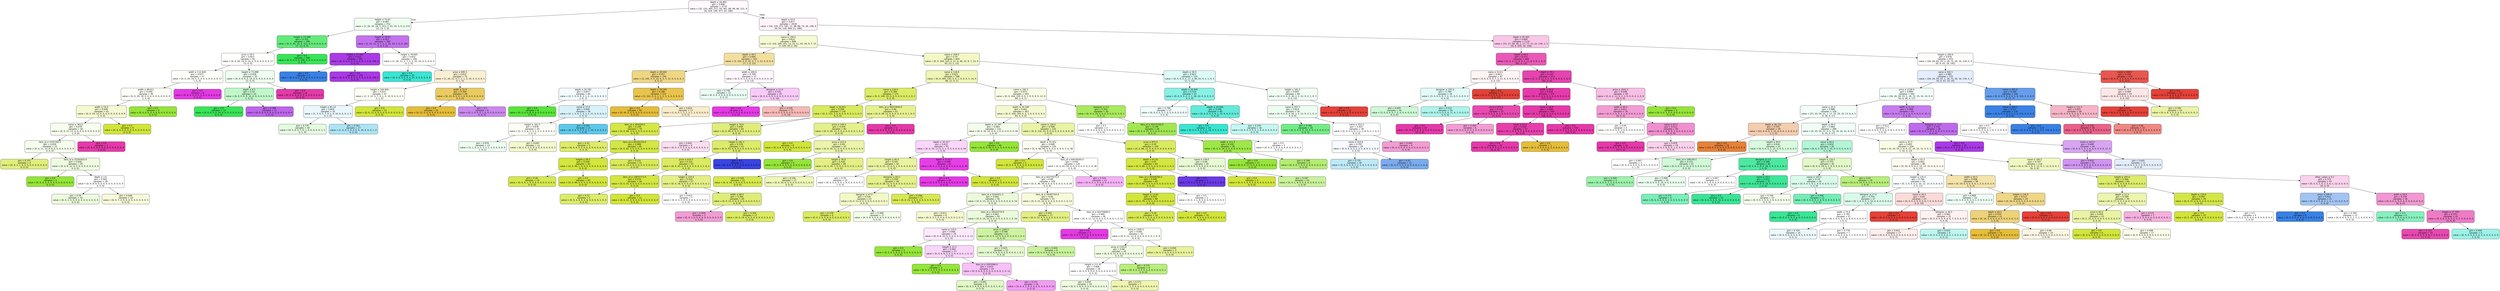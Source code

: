 digraph Tree {
node [shape=box, style="filled, rounded", color="black", fontname=helvetica] ;
edge [fontname=helvetica] ;
0 [label=<depth &le; 16.482<br/>gini = 0.896<br/>samples = 2770<br/>value = [35, 155, 405, 211, 20, 361, 89, 99, 66, 151, 9<br/>20, 324, 140, 477, 22, 186]>, fillcolor="#fef9fc"] ;
1 [label=<height &le; 75.87<br/>gini = 0.687<br/>samples = 752<br/>value = [1, 26, 32, 24, 7, 313, 1, 25, 10, 3, 0, 0, 274<br/>22, 13, 1, 0]>, fillcolor="#effdf1"] ;
0 -> 1 [labeldistance=2.5, labelangle=45, headlabel="True"] ;
2 [label=<height &le; 73.588<br/>gini = 0.351<br/>samples = 390<br/>value = [0, 0, 20, 19, 0, 312, 0, 0, 0, 0, 0, 0, 9<br/>17, 13, 0, 0]>, fillcolor="#63ea7a"] ;
1 -> 2 ;
3 [label=<price &le; 59.5<br/>gini = 0.823<br/>samples = 92<br/>value = [0, 0, 20, 19, 0, 14, 0, 0, 0, 0, 0, 0, 9, 17<br/>13, 0, 0]>, fillcolor="#fefffc"] ;
2 -> 3 ;
4 [label=<width &le; 112.826<br/>gini = 0.677<br/>samples = 57<br/>value = [0, 0, 20, 19, 0, 0, 0, 0, 0, 0, 0, 0, 0, 17<br/>1, 0, 0]>, fillcolor="#fefefa"] ;
3 -> 4 ;
5 [label=<width &le; 88.611<br/>gini = 0.649<br/>samples = 49<br/>value = [0, 0, 20, 19, 0, 0, 0, 0, 0, 0, 0, 0, 0, 9<br/>1, 0, 0]>, fillcolor="#fdfef8"] ;
4 -> 5 ;
6 [label=<width &le; 54.0<br/>gini = 0.648<br/>samples = 43<br/>value = [0, 0, 20, 13, 0, 0, 0, 0, 0, 0, 0, 0, 0, 9<br/>1, 0, 0]>, fillcolor="#f4f9d1"] ;
5 -> 6 ;
7 [label=<name &le; 362.0<br/>gini = 0.678<br/>samples = 34<br/>value = [0, 0, 11, 13, 0, 0, 0, 0, 0, 0, 0, 0, 0, 9<br/>1, 0, 0]>, fillcolor="#f6fdee"] ;
6 -> 7 ;
8 [label=<item_id &le; 5355760.0<br/>gini = 0.659<br/>samples = 33<br/>value = [0, 0, 11, 13, 0, 0, 0, 0, 0, 0, 0, 0, 0, 9<br/>0, 0, 0]>, fillcolor="#f5fded"] ;
7 -> 8 ;
9 [label=<gini = 0.375<br/>samples = 4<br/>value = [0, 0, 3, 1, 0, 0, 0, 0, 0, 0, 0, 0, 0, 0<br/>0, 0, 0]>, fillcolor="#e0ee7b"] ;
8 -> 9 ;
10 [label=<item_id &le; 25291833.0<br/>gini = 0.656<br/>samples = 29<br/>value = [0, 0, 8, 12, 0, 0, 0, 0, 0, 0, 0, 0, 0, 9<br/>0, 0, 0]>, fillcolor="#effbe1"] ;
8 -> 10 ;
11 [label=<gini = 0.0<br/>samples = 3<br/>value = [0, 0, 0, 3, 0, 0, 0, 0, 0, 0, 0, 0, 0, 0<br/>0, 0, 0]>, fillcolor="#95e539"] ;
10 -> 11 ;
12 [label=<depth &le; 2.6<br/>gini = 0.666<br/>samples = 26<br/>value = [0, 0, 8, 9, 0, 0, 0, 0, 0, 0, 0, 0, 0, 9<br/>0, 0, 0]>, fillcolor="#ffffff"] ;
10 -> 12 ;
13 [label=<gini = 0.58<br/>samples = 10<br/>value = [0, 0, 1, 5, 0, 0, 0, 0, 0, 0, 0, 0, 0, 4<br/>0, 0, 0]>, fillcolor="#edfbde"] ;
12 -> 13 ;
14 [label=<gini = 0.648<br/>samples = 16<br/>value = [0, 0, 7, 4, 0, 0, 0, 0, 0, 0, 0, 0, 0, 5<br/>0, 0, 0]>, fillcolor="#f7fadb"] ;
12 -> 14 ;
15 [label=<gini = 0.0<br/>samples = 1<br/>value = [0, 0, 0, 0, 0, 0, 0, 0, 0, 0, 0, 0, 0, 0<br/>1, 0, 0]>, fillcolor="#e539a9"] ;
7 -> 15 ;
16 [label=<gini = 0.0<br/>samples = 9<br/>value = [0, 0, 9, 0, 0, 0, 0, 0, 0, 0, 0, 0, 0, 0<br/>0, 0, 0]>, fillcolor="#d1e539"] ;
6 -> 16 ;
17 [label=<gini = 0.0<br/>samples = 6<br/>value = [0, 0, 0, 6, 0, 0, 0, 0, 0, 0, 0, 0, 0, 0<br/>0, 0, 0]>, fillcolor="#95e539"] ;
5 -> 17 ;
18 [label=<gini = 0.0<br/>samples = 8<br/>value = [0, 0, 0, 0, 0, 0, 0, 0, 0, 0, 0, 0, 0, 8<br/>0, 0, 0]>, fillcolor="#e539e5"] ;
4 -> 18 ;
19 [label=<height &le; 73.088<br/>gini = 0.656<br/>samples = 35<br/>value = [0, 0, 0, 0, 0, 14, 0, 0, 0, 0, 0, 0, 9, 0<br/>12, 0, 0]>, fillcolor="#eefdf0"] ;
3 -> 19 ;
20 [label=<depth &le; 8.3<br/>gini = 0.55<br/>samples = 25<br/>value = [0, 0, 0, 0, 0, 14, 0, 0, 0, 0, 0, 0, 9, 0<br/>2, 0, 0]>, fillcolor="#c1f7ca"] ;
19 -> 20 ;
21 [label=<gini = 0.0<br/>samples = 14<br/>value = [0, 0, 0, 0, 0, 14, 0, 0, 0, 0, 0, 0, 0, 0<br/>0, 0, 0]>, fillcolor="#39e556"] ;
20 -> 21 ;
22 [label=<gini = 0.298<br/>samples = 11<br/>value = [0, 0, 0, 0, 0, 0, 0, 0, 0, 0, 0, 0, 9, 0<br/>2, 0, 0]>, fillcolor="#bc65eb"] ;
20 -> 22 ;
23 [label=<gini = 0.0<br/>samples = 10<br/>value = [0, 0, 0, 0, 0, 0, 0, 0, 0, 0, 0, 0, 0, 0<br/>10, 0, 0]>, fillcolor="#e539a9"] ;
19 -> 23 ;
24 [label=<gini = 0.0<br/>samples = 298<br/>value = [0, 0, 0, 0, 0, 298, 0, 0, 0, 0, 0, 0, 0, 0<br/>0, 0, 0]>, fillcolor="#39e556"] ;
2 -> 24 ;
25 [label=<height &le; 78.93<br/>gini = 0.451<br/>samples = 362<br/>value = [1, 26, 12, 5, 7, 1, 1, 25, 10, 3, 0, 0, 265<br/>5, 0, 1, 0]>, fillcolor="#c272ed"] ;
1 -> 25 ;
26 [label=<height &le; 77.392<br/>gini = 0.023<br/>samples = 262<br/>value = [0, 0, 0, 0, 0, 0, 0, 0, 0, 3, 0, 0, 259, 0<br/>0, 0, 0]>, fillcolor="#aa3be5"] ;
25 -> 26 ;
27 [label=<gini = 0.0<br/>samples = 3<br/>value = [0, 0, 0, 0, 0, 0, 0, 0, 0, 3, 0, 0, 0, 0<br/>0, 0, 0]>, fillcolor="#3981e5"] ;
26 -> 27 ;
28 [label=<gini = 0.0<br/>samples = 259<br/>value = [0, 0, 0, 0, 0, 0, 0, 0, 0, 0, 0, 0, 259, 0<br/>0, 0, 0]>, fillcolor="#a939e5"] ;
26 -> 28 ;
29 [label=<height &le; 79.605<br/>gini = 0.832<br/>samples = 100<br/>value = [1, 26, 12, 5, 7, 1, 1, 25, 10, 0, 0, 0, 6, 5<br/>0, 1, 0]>, fillcolor="#fffefc"] ;
25 -> 29 ;
30 [label=<gini = 0.0<br/>samples = 25<br/>value = [0, 0, 0, 0, 0, 0, 0, 25, 0, 0, 0, 0, 0, 0<br/>0, 0, 0]>, fillcolor="#39e5d1"] ;
29 -> 30 ;
31 [label=<price &le; 895.5<br/>gini = 0.812<br/>samples = 75<br/>value = [1, 26, 12, 5, 7, 1, 1, 0, 10, 0, 0, 0, 6, 5<br/>0, 1, 0]>, fillcolor="#f9f0d3"] ;
29 -> 31 ;
32 [label=<height &le; 104.904<br/>gini = 0.837<br/>samples = 47<br/>value = [1, 3, 12, 5, 7, 0, 1, 0, 10, 0, 0, 0, 2, 5<br/>0, 1, 0]>, fillcolor="#fdfef4"] ;
31 -> 32 ;
33 [label=<height &le; 85.14<br/>gini = 0.824<br/>samples = 35<br/>value = [1, 3, 0, 5, 7, 0, 1, 0, 10, 0, 0, 0, 2, 5<br/>0, 1, 0]>, fillcolor="#eaf8fc"] ;
32 -> 33 ;
34 [label=<gini = 0.735<br/>samples = 18<br/>value = [0, 3, 0, 0, 7, 0, 1, 0, 0, 0, 0, 0, 1, 5<br/>0, 1, 0]>, fillcolor="#e5fbe1"] ;
33 -> 34 ;
35 [label=<gini = 0.561<br/>samples = 17<br/>value = [1, 0, 0, 5, 0, 0, 0, 0, 10, 0, 0, 0, 1, 0<br/>0, 0, 0]>, fillcolor="#ace4f4"] ;
33 -> 35 ;
36 [label=<gini = 0.0<br/>samples = 12<br/>value = [0, 0, 12, 0, 0, 0, 0, 0, 0, 0, 0, 0, 0, 0<br/>0, 0, 0]>, fillcolor="#d1e539"] ;
32 -> 36 ;
37 [label=<width &le; 51.9<br/>gini = 0.304<br/>samples = 28<br/>value = [0, 23, 0, 0, 0, 1, 0, 0, 0, 0, 0, 0, 4, 0<br/>0, 0, 0]>, fillcolor="#eacb62"] ;
31 -> 37 ;
38 [label=<gini = 0.0<br/>samples = 22<br/>value = [0, 22, 0, 0, 0, 0, 0, 0, 0, 0, 0, 0, 0, 0<br/>0, 0, 0]>, fillcolor="#e5bd39"] ;
37 -> 38 ;
39 [label=<gini = 0.5<br/>samples = 6<br/>value = [0, 1, 0, 0, 0, 1, 0, 0, 0, 0, 0, 0, 4, 0<br/>0, 0, 0]>, fillcolor="#cb88ef"] ;
37 -> 39 ;
40 [label=<depth &le; 43.5<br/>gini = 0.877<br/>samples = 2018<br/>value = [34, 129, 373, 187, 13, 48, 88, 74, 56, 148, 9<br/>20, 50, 118, 464, 21, 186]>, fillcolor="#fef4fa"] ;
0 -> 40 [labeldistance=2.5, labelangle=-45, headlabel="False"] ;
41 [label=<name &le; 100.0<br/>gini = 0.814<br/>samples = 886<br/>value = [3, 102, 309, 151, 12, 21, 11, 43, 34, 9, 7, 15<br/>0, 109, 30, 2, 28]>, fillcolor="#f5f9d4"] ;
40 -> 41 ;
42 [label=<depth &le; 40.5<br/>gini = 0.694<br/>samples = 193<br/>value = [3, 102, 5, 8, 10, 4, 7, 3, 12, 0, 0, 0, 0<br/>17, 7, 0, 15]>, fillcolor="#f2df9f"] ;
41 -> 42 ;
43 [label=<depth &le; 38.549<br/>gini = 0.557<br/>samples = 156<br/>value = [3, 102, 5, 5, 10, 4, 3, 3, 12, 0, 0, 0, 0, 3<br/>4, 0, 2]>, fillcolor="#efd683"] ;
42 -> 43 ;
44 [label=<depth &le; 20.782<br/>gini = 0.857<br/>samples = 44<br/>value = [2, 1, 5, 4, 9, 3, 1, 2, 11, 0, 0, 0, 0, 3<br/>2, 0, 1]>, fillcolor="#f4fbfe"] ;
43 -> 44 ;
45 [label=<gini = 0.0<br/>samples = 8<br/>value = [0, 0, 0, 0, 8, 0, 0, 0, 0, 0, 0, 0, 0, 0<br/>0, 0, 0]>, fillcolor="#58e539"] ;
44 -> 45 ;
46 [label=<name &le; 37.0<br/>gini = 0.849<br/>samples = 36<br/>value = [2, 1, 5, 4, 1, 3, 1, 2, 11, 0, 0, 0, 0, 3<br/>2, 0, 1]>, fillcolor="#d9f2fa"] ;
44 -> 46 ;
47 [label=<height &le; 181.5<br/>gini = 0.878<br/>samples = 24<br/>value = [2, 1, 5, 4, 1, 3, 1, 1, 1, 0, 0, 0, 0, 3<br/>1, 0, 1]>, fillcolor="#fdfef5"] ;
46 -> 47 ;
48 [label=<gini = 0.876<br/>samples = 13<br/>value = [2, 1, 0, 1, 1, 3, 1, 1, 1, 0, 0, 0, 0, 0<br/>1, 0, 1]>, fillcolor="#edfdf0"] ;
47 -> 48 ;
49 [label=<gini = 0.645<br/>samples = 11<br/>value = [0, 0, 5, 3, 0, 0, 0, 0, 0, 0, 0, 0, 0, 3<br/>0, 0, 0]>, fillcolor="#f4f8ce"] ;
47 -> 49 ;
50 [label=<gini = 0.292<br/>samples = 12<br/>value = [0, 0, 0, 0, 0, 0, 0, 1, 10, 0, 0, 0, 0, 0<br/>1, 0, 0]>, fillcolor="#5dc9ea"] ;
46 -> 50 ;
51 [label=<depth &le; 39.549<br/>gini = 0.186<br/>samples = 112<br/>value = [1, 101, 0, 1, 1, 1, 2, 1, 1, 0, 0, 0, 0, 0<br/>2, 0, 1]>, fillcolor="#e8c44d"] ;
43 -> 51 ;
52 [label=<gini = 0.0<br/>samples = 95<br/>value = [0, 95, 0, 0, 0, 0, 0, 0, 0, 0, 0, 0, 0, 0<br/>0, 0, 0]>, fillcolor="#e5bd39"] ;
51 -> 52 ;
53 [label=<gini = 0.824<br/>samples = 17<br/>value = [1, 6, 0, 1, 1, 1, 2, 1, 1, 0, 0, 0, 0, 0<br/>2, 0, 1]>, fillcolor="#f8edca"] ;
51 -> 53 ;
54 [label=<width &le; 100.0<br/>gini = 0.709<br/>samples = 37<br/>value = [0, 0, 0, 3, 0, 0, 4, 0, 0, 0, 0, 0, 0, 14<br/>3, 0, 13]>, fillcolor="#fef7fe"] ;
42 -> 54 ;
55 [label=<gini = 0.736<br/>samples = 12<br/>value = [0, 0, 0, 3, 0, 0, 4, 0, 0, 0, 0, 0, 0, 0<br/>2, 0, 3]>, fillcolor="#e9fcf3"] ;
54 -> 55 ;
56 [label=<designer &le; 11.0<br/>gini = 0.525<br/>samples = 25<br/>value = [0, 0, 0, 0, 0, 0, 0, 0, 0, 0, 0, 0, 0, 14<br/>1, 0, 10]>, fillcolor="#f8caf8"] ;
54 -> 56 ;
57 [label=<gini = 0.0<br/>samples = 8<br/>value = [0, 0, 0, 0, 0, 0, 0, 0, 0, 0, 0, 0, 0, 8<br/>0, 0, 0]>, fillcolor="#e539e5"] ;
56 -> 57 ;
58 [label=<gini = 0.526<br/>samples = 17<br/>value = [0, 0, 0, 0, 0, 0, 0, 0, 0, 0, 0, 0, 0, 6<br/>1, 0, 10]>, fillcolor="#f6bab7"] ;
56 -> 58 ;
59 [label=<name &le; 194.0<br/>gini = 0.74<br/>samples = 693<br/>value = [0, 0, 304, 143, 2, 17, 4, 40, 22, 9, 7, 15, 0<br/>92, 23, 2, 13]>, fillcolor="#f2f7c5"] ;
41 -> 59 ;
60 [label=<name &le; 118.0<br/>gini = 0.625<br/>samples = 568<br/>value = [0, 0, 304, 143, 0, 0, 1, 0, 0, 0, 5, 14, 0<br/>89, 11, 0, 1]>, fillcolor="#eef5b4"] ;
59 -> 60 ;
61 [label=<name &le; 116.5<br/>gini = 0.349<br/>samples = 175<br/>value = [0, 0, 140, 14, 0, 0, 0, 0, 0, 0, 5, 2, 0, 5<br/>9, 0, 0]>, fillcolor="#dbeb64"] ;
60 -> 61 ;
62 [label=<depth &le; 34.951<br/>gini = 0.294<br/>samples = 134<br/>value = [0, 0, 112, 3, 0, 0, 0, 0, 0, 0, 5, 1, 0, 5<br/>8, 0, 0]>, fillcolor="#d9ea5c"] ;
61 -> 62 ;
63 [label=<item_id &le; 450220.0<br/>gini = 0.109<br/>samples = 70<br/>value = [0, 0, 66, 3, 0, 0, 0, 0, 0, 0, 0, 0, 0, 1<br/>0, 0, 0]>, fillcolor="#d4e745"] ;
62 -> 63 ;
64 [label=<gini = 0.32<br/>samples = 5<br/>value = [0, 0, 4, 0, 0, 0, 0, 0, 0, 0, 0, 0, 0, 1<br/>0, 0, 0]>, fillcolor="#dcec6a"] ;
63 -> 64 ;
65 [label=<item_id &le; 80324724.0<br/>gini = 0.088<br/>samples = 65<br/>value = [0, 0, 62, 3, 0, 0, 0, 0, 0, 0, 0, 0, 0, 0<br/>0, 0, 0]>, fillcolor="#d3e643"] ;
63 -> 65 ;
66 [label=<height &le; 94.5<br/>gini = 0.039<br/>samples = 50<br/>value = [0, 0, 49, 1, 0, 0, 0, 0, 0, 0, 0, 0, 0, 0<br/>0, 0, 0]>, fillcolor="#d2e63d"] ;
65 -> 66 ;
67 [label=<gini = 0.18<br/>samples = 10<br/>value = [0, 0, 9, 1, 0, 0, 0, 0, 0, 0, 0, 0, 0, 0<br/>0, 0, 0]>, fillcolor="#d6e84f"] ;
66 -> 67 ;
68 [label=<gini = 0.0<br/>samples = 40<br/>value = [0, 0, 40, 0, 0, 0, 0, 0, 0, 0, 0, 0, 0, 0<br/>0, 0, 0]>, fillcolor="#d1e539"] ;
66 -> 68 ;
69 [label=<gini = 0.231<br/>samples = 15<br/>value = [0, 0, 13, 2, 0, 0, 0, 0, 0, 0, 0, 0, 0, 0<br/>0, 0, 0]>, fillcolor="#d8e957"] ;
65 -> 69 ;
70 [label=<height &le; 76.0<br/>gini = 0.458<br/>samples = 64<br/>value = [0, 0, 46, 0, 0, 0, 0, 0, 0, 0, 5, 1, 0, 4<br/>8, 0, 0]>, fillcolor="#e0ed79"] ;
62 -> 70 ;
71 [label=<gini = 0.642<br/>samples = 9<br/>value = [0, 0, 3, 0, 0, 0, 0, 0, 0, 0, 0, 0, 0, 2<br/>4, 0, 0]>, fillcolor="#fbdef1"] ;
70 -> 71 ;
72 [label=<height &le; 181.5<br/>gini = 0.374<br/>samples = 55<br/>value = [0, 0, 43, 0, 0, 0, 0, 0, 0, 0, 5, 1, 0, 2<br/>4, 0, 0]>, fillcolor="#dceb69"] ;
70 -> 72 ;
73 [label=<price &le; 614.5<br/>gini = 0.331<br/>samples = 53<br/>value = [0, 0, 43, 0, 0, 0, 0, 0, 0, 0, 3, 1, 0, 2<br/>4, 0, 0]>, fillcolor="#daea61"] ;
72 -> 73 ;
74 [label=<item_id &le; 14875773.5<br/>gini = 0.074<br/>samples = 26<br/>value = [0, 0, 25, 0, 0, 0, 0, 0, 0, 0, 0, 1, 0, 0<br/>0, 0, 0]>, fillcolor="#d3e641"] ;
73 -> 74 ;
75 [label=<gini = 0.32<br/>samples = 5<br/>value = [0, 0, 4, 0, 0, 0, 0, 0, 0, 0, 0, 1, 0, 0<br/>0, 0, 0]>, fillcolor="#dcec6a"] ;
74 -> 75 ;
76 [label=<gini = 0.0<br/>samples = 21<br/>value = [0, 0, 21, 0, 0, 0, 0, 0, 0, 0, 0, 0, 0, 0<br/>0, 0, 0]>, fillcolor="#d1e539"] ;
74 -> 76 ;
77 [label=<height &le; 154.0<br/>gini = 0.516<br/>samples = 27<br/>value = [0, 0, 18, 0, 0, 0, 0, 0, 0, 0, 3, 0, 0, 2<br/>4, 0, 0]>, fillcolor="#e3ef86"] ;
73 -> 77 ;
78 [label=<gini = 0.612<br/>samples = 7<br/>value = [0, 0, 3, 0, 0, 0, 0, 0, 0, 0, 3, 0, 0, 1<br/>0, 0, 0]>, fillcolor="#ffffff"] ;
77 -> 78 ;
79 [label=<width &le; 88.0<br/>gini = 0.395<br/>samples = 20<br/>value = [0, 0, 15, 0, 0, 0, 0, 0, 0, 0, 0, 0, 0, 1<br/>4, 0, 0]>, fillcolor="#dfed77"] ;
77 -> 79 ;
80 [label=<gini = 0.444<br/>samples = 3<br/>value = [0, 0, 1, 0, 0, 0, 0, 0, 0, 0, 0, 0, 0, 0<br/>2, 0, 0]>, fillcolor="#f29cd4"] ;
79 -> 80 ;
81 [label=<gini = 0.304<br/>samples = 17<br/>value = [0, 0, 14, 0, 0, 0, 0, 0, 0, 0, 0, 0, 0, 1<br/>2, 0, 0]>, fillcolor="#daea61"] ;
79 -> 81 ;
82 [label=<gini = 0.0<br/>samples = 2<br/>value = [0, 0, 0, 0, 0, 0, 0, 0, 0, 0, 2, 0, 0, 0<br/>0, 0, 0]>, fillcolor="#3944e5"] ;
72 -> 82 ;
83 [label=<item_id &le; 99253640.0<br/>gini = 0.46<br/>samples = 41<br/>value = [0, 0, 28, 11, 0, 0, 0, 0, 0, 0, 0, 1, 0, 0<br/>1, 0, 0]>, fillcolor="#e5f08f"] ;
61 -> 83 ;
84 [label=<price &le; 106.5<br/>gini = 0.434<br/>samples = 40<br/>value = [0, 0, 28, 11, 0, 0, 0, 0, 0, 0, 0, 1, 0, 0<br/>0, 0, 0]>, fillcolor="#e4f08b"] ;
83 -> 84 ;
85 [label=<gini = 0.0<br/>samples = 8<br/>value = [0, 0, 8, 0, 0, 0, 0, 0, 0, 0, 0, 0, 0, 0<br/>0, 0, 0]>, fillcolor="#d1e539"] ;
84 -> 85 ;
86 [label=<price &le; 223.0<br/>gini = 0.49<br/>samples = 32<br/>value = [0, 0, 20, 11, 0, 0, 0, 0, 0, 0, 0, 1, 0, 0<br/>0, 0, 0]>, fillcolor="#ebf4aa"] ;
84 -> 86 ;
87 [label=<gini = 0.0<br/>samples = 4<br/>value = [0, 0, 0, 4, 0, 0, 0, 0, 0, 0, 0, 0, 0, 0<br/>0, 0, 0]>, fillcolor="#95e539"] ;
86 -> 87 ;
88 [label=<height &le; 76.0<br/>gini = 0.426<br/>samples = 28<br/>value = [0, 0, 20, 7, 0, 0, 0, 0, 0, 0, 0, 1, 0, 0<br/>0, 0, 0]>, fillcolor="#e3ef84"] ;
86 -> 88 ;
89 [label=<gini = 0.165<br/>samples = 11<br/>value = [0, 0, 10, 1, 0, 0, 0, 0, 0, 0, 0, 0, 0, 0<br/>0, 0, 0]>, fillcolor="#d6e84d"] ;
88 -> 89 ;
90 [label=<gini = 0.526<br/>samples = 17<br/>value = [0, 0, 10, 6, 0, 0, 0, 0, 0, 0, 0, 1, 0, 0<br/>0, 0, 0]>, fillcolor="#eef6b7"] ;
88 -> 90 ;
91 [label=<gini = 0.0<br/>samples = 1<br/>value = [0, 0, 0, 0, 0, 0, 0, 0, 0, 0, 0, 0, 0, 0<br/>1, 0, 0]>, fillcolor="#e539a9"] ;
83 -> 91 ;
92 [label=<name &le; 182.5<br/>gini = 0.671<br/>samples = 393<br/>value = [0, 0, 164, 129, 0, 0, 1, 0, 0, 0, 0, 12, 0<br/>84, 2, 0, 1]>, fillcolor="#f9fce5"] ;
60 -> 92 ;
93 [label=<depth &le; 34.349<br/>gini = 0.661<br/>samples = 363<br/>value = [0, 0, 164, 104, 0, 0, 1, 0, 0, 0, 0, 9, 0<br/>83, 2, 0, 0]>, fillcolor="#f4f9d1"] ;
92 -> 93 ;
94 [label=<depth &le; 33.397<br/>gini = 0.664<br/>samples = 131<br/>value = [0, 0, 32, 53, 0, 0, 1, 0, 0, 0, 0, 0, 0, 44<br/>1, 0, 0]>, fillcolor="#f4fceb"] ;
93 -> 94 ;
95 [label=<depth &le; 30.317<br/>gini = 0.622<br/>samples = 91<br/>value = [0, 0, 32, 13, 0, 0, 1, 0, 0, 0, 0, 0, 0, 44<br/>1, 0, 0]>, fillcolor="#fad7fa"] ;
94 -> 95 ;
96 [label=<height &le; 85.0<br/>gini = 0.541<br/>samples = 50<br/>value = [0, 0, 31, 13, 0, 0, 1, 0, 0, 0, 0, 0, 0, 4<br/>1, 0, 0]>, fillcolor="#e9f29f"] ;
95 -> 96 ;
97 [label=<gini = 0.76<br/>samples = 10<br/>value = [0, 0, 3, 2, 0, 0, 1, 0, 0, 0, 0, 0, 0, 3<br/>1, 0, 0]>, fillcolor="#ffffff"] ;
96 -> 97 ;
98 [label=<designer &le; 82.0<br/>gini = 0.434<br/>samples = 40<br/>value = [0, 0, 28, 11, 0, 0, 0, 0, 0, 0, 0, 0, 0, 1<br/>0, 0, 0]>, fillcolor="#e4f08b"] ;
96 -> 98 ;
99 [label=<designer &le; 47.0<br/>gini = 0.526<br/>samples = 23<br/>value = [0, 0, 13, 9, 0, 0, 0, 0, 0, 0, 0, 0, 0, 1<br/>0, 0, 0]>, fillcolor="#f2f8c6"] ;
98 -> 99 ;
100 [label=<gini = 0.278<br/>samples = 6<br/>value = [0, 0, 5, 0, 0, 0, 0, 0, 0, 0, 0, 0, 0, 1<br/>0, 0, 0]>, fillcolor="#daea61"] ;
99 -> 100 ;
101 [label=<gini = 0.498<br/>samples = 17<br/>value = [0, 0, 8, 9, 0, 0, 0, 0, 0, 0, 0, 0, 0, 0<br/>0, 0, 0]>, fillcolor="#f3fce9"] ;
99 -> 101 ;
102 [label=<gini = 0.208<br/>samples = 17<br/>value = [0, 0, 15, 2, 0, 0, 0, 0, 0, 0, 0, 0, 0, 0<br/>0, 0, 0]>, fillcolor="#d7e853"] ;
98 -> 102 ;
103 [label=<depth &le; 31.817<br/>gini = 0.048<br/>samples = 41<br/>value = [0, 0, 1, 0, 0, 0, 0, 0, 0, 0, 0, 0, 0, 40<br/>0, 0, 0]>, fillcolor="#e63ee6"] ;
95 -> 103 ;
104 [label=<gini = 0.0<br/>samples = 40<br/>value = [0, 0, 0, 0, 0, 0, 0, 0, 0, 0, 0, 0, 0, 40<br/>0, 0, 0]>, fillcolor="#e539e5"] ;
103 -> 104 ;
105 [label=<gini = 0.0<br/>samples = 1<br/>value = [0, 0, 1, 0, 0, 0, 0, 0, 0, 0, 0, 0, 0, 0<br/>0, 0, 0]>, fillcolor="#d1e539"] ;
103 -> 105 ;
106 [label=<gini = 0.0<br/>samples = 40<br/>value = [0, 0, 0, 40, 0, 0, 0, 0, 0, 0, 0, 0, 0, 0<br/>0, 0, 0]>, fillcolor="#95e539"] ;
94 -> 106 ;
107 [label=<name &le; 126.0<br/>gini = 0.598<br/>samples = 232<br/>value = [0, 0, 132, 51, 0, 0, 0, 0, 0, 0, 0, 9, 0, 39<br/>1, 0, 0]>, fillcolor="#eaf3a6"] ;
93 -> 107 ;
108 [label=<depth &le; 35.451<br/>gini = 0.688<br/>samples = 129<br/>value = [0, 0, 46, 40, 0, 0, 0, 0, 0, 0, 0, 5, 0, 38<br/>0, 0, 0]>, fillcolor="#fcfdf2"] ;
107 -> 108 ;
109 [label=<gini = 0.0<br/>samples = 5<br/>value = [0, 0, 5, 0, 0, 0, 0, 0, 0, 0, 0, 0, 0, 0<br/>0, 0, 0]>, fillcolor="#d1e539"] ;
108 -> 109 ;
110 [label=<item_id &le; 84678260.0<br/>gini = 0.691<br/>samples = 124<br/>value = [0, 0, 41, 40, 0, 0, 0, 0, 0, 0, 0, 5, 0, 38<br/>0, 0, 0]>, fillcolor="#fefffd"] ;
108 -> 110 ;
111 [label=<item_id &le; 40270572.0<br/>gini = 0.69<br/>samples = 109<br/>value = [0, 0, 36, 39, 0, 0, 0, 0, 0, 0, 0, 5, 0, 29<br/>0, 0, 0]>, fillcolor="#fbfef7"] ;
110 -> 111 ;
112 [label=<item_id &le; 9164351.5<br/>gini = 0.691<br/>samples = 56<br/>value = [0, 0, 13, 23, 0, 0, 0, 0, 0, 0, 0, 4, 0, 16<br/>0, 0, 0]>, fillcolor="#ecfadc"] ;
111 -> 112 ;
113 [label=<gini = 0.611<br/>samples = 6<br/>value = [0, 0, 3, 1, 0, 0, 0, 0, 0, 0, 0, 2, 0, 0<br/>0, 0, 0]>, fillcolor="#f4f8ce"] ;
112 -> 113 ;
114 [label=<item_id &le; 29203774.0<br/>gini = 0.662<br/>samples = 50<br/>value = [0, 0, 10, 22, 0, 0, 0, 0, 0, 0, 0, 2, 0, 16<br/>0, 0, 0]>, fillcolor="#ecfadc"] ;
112 -> 114 ;
115 [label=<name &le; 119.5<br/>gini = 0.666<br/>samples = 29<br/>value = [0, 0, 6, 10, 0, 0, 0, 0, 0, 0, 0, 1, 0, 12<br/>0, 0, 0]>, fillcolor="#fceafc"] ;
114 -> 115 ;
116 [label=<gini = 0.0<br/>samples = 2<br/>value = [0, 0, 0, 2, 0, 0, 0, 0, 0, 0, 0, 0, 0, 0<br/>0, 0, 0]>, fillcolor="#95e539"] ;
115 -> 116 ;
117 [label=<height &le; 31.5<br/>gini = 0.664<br/>samples = 27<br/>value = [0, 0, 6, 8, 0, 0, 0, 0, 0, 0, 0, 1, 0, 12<br/>0, 0, 0]>, fillcolor="#fad5fa"] ;
115 -> 117 ;
118 [label=<gini = 0.0<br/>samples = 2<br/>value = [0, 0, 0, 2, 0, 0, 0, 0, 0, 0, 0, 0, 0, 0<br/>0, 0, 0]>, fillcolor="#95e539"] ;
117 -> 118 ;
119 [label=<item_id &le; 9303366.0<br/>gini = 0.653<br/>samples = 25<br/>value = [0, 0, 6, 6, 0, 0, 0, 0, 0, 0, 0, 1, 0, 12<br/>0, 0, 0]>, fillcolor="#f7c0f7"] ;
117 -> 119 ;
120 [label=<gini = 0.691<br/>samples = 9<br/>value = [0, 0, 2, 4, 0, 0, 0, 0, 0, 0, 0, 1, 0, 2<br/>0, 0, 0]>, fillcolor="#e1f8c6"] ;
119 -> 120 ;
121 [label=<gini = 0.531<br/>samples = 16<br/>value = [0, 0, 4, 2, 0, 0, 0, 0, 0, 0, 0, 0, 0, 10<br/>0, 0, 0]>, fillcolor="#f29cf2"] ;
119 -> 121 ;
122 [label=<price &le; 1240.5<br/>gini = 0.599<br/>samples = 21<br/>value = [0, 0, 4, 12, 0, 0, 0, 0, 0, 0, 0, 1, 0, 4<br/>0, 0, 0]>, fillcolor="#cdf3a2"] ;
114 -> 122 ;
123 [label=<gini = 0.625<br/>samples = 12<br/>value = [0, 0, 4, 6, 0, 0, 0, 0, 0, 0, 0, 1, 0, 1<br/>0, 0, 0]>, fillcolor="#e4f8ce"] ;
122 -> 123 ;
124 [label=<gini = 0.444<br/>samples = 9<br/>value = [0, 0, 0, 6, 0, 0, 0, 0, 0, 0, 0, 0, 0, 3<br/>0, 0, 0]>, fillcolor="#caf29c"] ;
122 -> 124 ;
125 [label=<item_id &le; 59287754.0<br/>gini = 0.66<br/>samples = 53<br/>value = [0, 0, 23, 16, 0, 0, 0, 0, 0, 0, 0, 1, 0, 13<br/>0, 0, 0]>, fillcolor="#f6fada"] ;
111 -> 125 ;
126 [label=<gini = 0.443<br/>samples = 17<br/>value = [0, 0, 12, 4, 0, 0, 0, 0, 0, 0, 0, 0, 0, 1<br/>0, 0, 0]>, fillcolor="#e3ef85"] ;
125 -> 126 ;
127 [label=<item_id &le; 60270688.0<br/>gini = 0.684<br/>samples = 36<br/>value = [0, 0, 11, 12, 0, 0, 0, 0, 0, 0, 0, 1, 0, 12<br/>0, 0, 0]>, fillcolor="#ffffff"] ;
125 -> 127 ;
128 [label=<gini = 0.0<br/>samples = 3<br/>value = [0, 0, 0, 0, 0, 0, 0, 0, 0, 0, 0, 0, 0, 3<br/>0, 0, 0]>, fillcolor="#e539e5"] ;
127 -> 128 ;
129 [label=<price &le; 1595.0<br/>gini = 0.681<br/>samples = 33<br/>value = [0, 0, 11, 12, 0, 0, 0, 0, 0, 0, 0, 1, 0, 9<br/>0, 0, 0]>, fillcolor="#fafef6"] ;
127 -> 129 ;
130 [label=<price &le; 1193.0<br/>gini = 0.66<br/>samples = 30<br/>value = [0, 0, 9, 12, 0, 0, 0, 0, 0, 0, 0, 0, 0, 9<br/>0, 0, 0]>, fillcolor="#f0fbe3"] ;
129 -> 130 ;
131 [label=<height &le; 111.47<br/>gini = 0.666<br/>samples = 26<br/>value = [0, 0, 9, 9, 0, 0, 0, 0, 0, 0, 0, 0, 0, 8<br/>0, 0, 0]>, fillcolor="#ffffff"] ;
130 -> 131 ;
132 [label=<gini = 0.654<br/>samples = 19<br/>value = [0, 0, 5, 8, 0, 0, 0, 0, 0, 0, 0, 0, 0, 6<br/>0, 0, 0]>, fillcolor="#effbe1"] ;
131 -> 132 ;
133 [label=<gini = 0.571<br/>samples = 7<br/>value = [0, 0, 4, 1, 0, 0, 0, 0, 0, 0, 0, 0, 0, 2<br/>0, 0, 0]>, fillcolor="#edf5b0"] ;
131 -> 133 ;
134 [label=<gini = 0.375<br/>samples = 4<br/>value = [0, 0, 0, 3, 0, 0, 0, 0, 0, 0, 0, 0, 0, 1<br/>0, 0, 0]>, fillcolor="#b8ee7b"] ;
130 -> 134 ;
135 [label=<gini = 0.444<br/>samples = 3<br/>value = [0, 0, 2, 0, 0, 0, 0, 0, 0, 0, 0, 1, 0, 0<br/>0, 0, 0]>, fillcolor="#e8f29c"] ;
129 -> 135 ;
136 [label=<gini = 0.524<br/>samples = 15<br/>value = [0, 0, 5, 1, 0, 0, 0, 0, 0, 0, 0, 0, 0, 9<br/>0, 0, 0]>, fillcolor="#f5b0f5"] ;
110 -> 136 ;
137 [label=<price &le; 875.0<br/>gini = 0.29<br/>samples = 103<br/>value = [0, 0, 86, 11, 0, 0, 0, 0, 0, 0, 0, 4, 0, 1<br/>1, 0, 0]>, fillcolor="#daea5e"] ;
107 -> 137 ;
138 [label=<depth &le; 41.05<br/>gini = 0.07<br/>samples = 83<br/>value = [0, 0, 80, 2, 0, 0, 0, 0, 0, 0, 0, 1, 0, 0<br/>0, 0, 0]>, fillcolor="#d3e640"] ;
137 -> 138 ;
139 [label=<item_id &le; 90369296.0<br/>gini = 0.048<br/>samples = 82<br/>value = [0, 0, 80, 2, 0, 0, 0, 0, 0, 0, 0, 0, 0, 0<br/>0, 0, 0]>, fillcolor="#d2e63e"] ;
138 -> 139 ;
140 [label=<height &le; 13.65<br/>gini = 0.025<br/>samples = 80<br/>value = [0, 0, 79, 1, 0, 0, 0, 0, 0, 0, 0, 0, 0, 0<br/>0, 0, 0]>, fillcolor="#d2e53c"] ;
139 -> 140 ;
141 [label=<gini = 0.18<br/>samples = 10<br/>value = [0, 0, 9, 1, 0, 0, 0, 0, 0, 0, 0, 0, 0, 0<br/>0, 0, 0]>, fillcolor="#d6e84f"] ;
140 -> 141 ;
142 [label=<gini = 0.0<br/>samples = 70<br/>value = [0, 0, 70, 0, 0, 0, 0, 0, 0, 0, 0, 0, 0, 0<br/>0, 0, 0]>, fillcolor="#d1e539"] ;
140 -> 142 ;
143 [label=<gini = 0.5<br/>samples = 2<br/>value = [0, 0, 1, 1, 0, 0, 0, 0, 0, 0, 0, 0, 0, 0<br/>0, 0, 0]>, fillcolor="#ffffff"] ;
139 -> 143 ;
144 [label=<gini = 0.0<br/>samples = 1<br/>value = [0, 0, 0, 0, 0, 0, 0, 0, 0, 0, 0, 1, 0, 0<br/>0, 0, 0]>, fillcolor="#6a39e5"] ;
138 -> 144 ;
145 [label=<name &le; 138.0<br/>gini = 0.68<br/>samples = 20<br/>value = [0, 0, 6, 9, 0, 0, 0, 0, 0, 0, 0, 3, 0, 1<br/>1, 0, 0]>, fillcolor="#e8f9d5"] ;
137 -> 145 ;
146 [label=<gini = 0.0<br/>samples = 5<br/>value = [0, 0, 5, 0, 0, 0, 0, 0, 0, 0, 0, 0, 0, 0<br/>0, 0, 0]>, fillcolor="#d1e539"] ;
145 -> 146 ;
147 [label=<gini = 0.587<br/>samples = 15<br/>value = [0, 0, 1, 9, 0, 0, 0, 0, 0, 0, 0, 3, 0, 1<br/>1, 0, 0]>, fillcolor="#caf29c"] ;
145 -> 147 ;
148 [label=<designer &le; 3.0<br/>gini = 0.293<br/>samples = 30<br/>value = [0, 0, 0, 25, 0, 0, 0, 0, 0, 0, 0, 3, 0, 1<br/>0, 0, 1]>, fillcolor="#a9ea5e"] ;
92 -> 148 ;
149 [label=<gini = 0.5<br/>samples = 2<br/>value = [0, 0, 0, 0, 0, 0, 0, 0, 0, 0, 0, 1, 0, 1<br/>0, 0, 0]>, fillcolor="#ffffff"] ;
148 -> 149 ;
150 [label=<item_id &le; 90375292.0<br/>gini = 0.196<br/>samples = 28<br/>value = [0, 0, 0, 25, 0, 0, 0, 0, 0, 0, 0, 2, 0, 0<br/>0, 0, 1]>, fillcolor="#a1e850"] ;
148 -> 150 ;
151 [label=<width &le; 111.5<br/>gini = 0.142<br/>samples = 26<br/>value = [0, 0, 0, 24, 0, 0, 0, 0, 0, 0, 0, 2, 0, 0<br/>0, 0, 0]>, fillcolor="#9ee749"] ;
150 -> 151 ;
152 [label=<gini = 0.0<br/>samples = 17<br/>value = [0, 0, 0, 17, 0, 0, 0, 0, 0, 0, 0, 0, 0, 0<br/>0, 0, 0]>, fillcolor="#95e539"] ;
151 -> 152 ;
153 [label=<gini = 0.346<br/>samples = 9<br/>value = [0, 0, 0, 7, 0, 0, 0, 0, 0, 0, 0, 2, 0, 0<br/>0, 0, 0]>, fillcolor="#b3ec72"] ;
151 -> 153 ;
154 [label=<gini = 0.5<br/>samples = 2<br/>value = [0, 0, 0, 1, 0, 0, 0, 0, 0, 0, 0, 0, 0, 0<br/>0, 0, 1]>, fillcolor="#ffffff"] ;
150 -> 154 ;
155 [label=<depth &le; 30.5<br/>gini = 0.823<br/>samples = 125<br/>value = [0, 0, 0, 0, 2, 17, 3, 40, 22, 9, 2, 1, 0, 3<br/>12, 2, 12]>, fillcolor="#dcfaf7"] ;
59 -> 155 ;
156 [label=<depth &le; 28.946<br/>gini = 0.519<br/>samples = 57<br/>value = [0, 0, 0, 0, 2, 1, 1, 38, 10, 0, 0, 0, 0, 0<br/>3, 2, 0]>, fillcolor="#89f0e4"] ;
155 -> 156 ;
157 [label=<gini = 0.796<br/>samples = 17<br/>value = [0, 0, 0, 0, 2, 1, 0, 5, 4, 0, 0, 0, 0, 0<br/>3, 2, 0]>, fillcolor="#f0fdfb"] ;
156 -> 157 ;
158 [label=<depth &le; 29.946<br/>gini = 0.296<br/>samples = 40<br/>value = [0, 0, 0, 0, 0, 0, 1, 33, 6, 0, 0, 0, 0, 0<br/>0, 0, 0]>, fillcolor="#62eada"] ;
156 -> 158 ;
159 [label=<gini = 0.0<br/>samples = 24<br/>value = [0, 0, 0, 0, 0, 0, 0, 24, 0, 0, 0, 0, 0, 0<br/>0, 0, 0]>, fillcolor="#39e5d1"] ;
158 -> 159 ;
160 [label=<gini = 0.539<br/>samples = 16<br/>value = [0, 0, 0, 0, 0, 0, 1, 9, 6, 0, 0, 0, 0, 0<br/>0, 0, 0]>, fillcolor="#c4f7f1"] ;
158 -> 160 ;
161 [label=<height &le; 181.5<br/>gini = 0.843<br/>samples = 68<br/>value = [0, 0, 0, 0, 0, 16, 2, 2, 12, 9, 2, 1, 0, 3<br/>9, 0, 12]>, fillcolor="#f1fdf3"] ;
155 -> 161 ;
162 [label=<name &le; 297.5<br/>gini = 0.814<br/>samples = 56<br/>value = [0, 0, 0, 0, 0, 16, 2, 2, 12, 9, 2, 1, 0, 3<br/>9, 0, 0]>, fillcolor="#edfdf0"] ;
161 -> 162 ;
163 [label=<gini = 0.346<br/>samples = 18<br/>value = [0, 0, 0, 0, 0, 14, 0, 0, 4, 0, 0, 0, 0, 0<br/>0, 0, 0]>, fillcolor="#72ec86"] ;
162 -> 163 ;
164 [label=<name &le; 452.5<br/>gini = 0.825<br/>samples = 38<br/>value = [0, 0, 0, 0, 0, 2, 2, 2, 8, 9, 2, 1, 0, 3<br/>9, 0, 0]>, fillcolor="#ffffff"] ;
162 -> 164 ;
165 [label=<name &le; 410.0<br/>gini = 0.797<br/>samples = 29<br/>value = [0, 0, 0, 0, 0, 2, 2, 2, 8, 9, 2, 1, 0, 0<br/>3, 0, 0]>, fillcolor="#f6f9fe"] ;
164 -> 165 ;
166 [label=<gini = 0.735<br/>samples = 18<br/>value = [0, 0, 0, 0, 0, 2, 2, 2, 8, 1, 0, 0, 0, 0<br/>3, 0, 0]>, fillcolor="#bde9f6"] ;
165 -> 166 ;
167 [label=<gini = 0.43<br/>samples = 11<br/>value = [0, 0, 0, 0, 0, 0, 0, 0, 0, 8, 2, 1, 0, 0<br/>0, 0, 0]>, fillcolor="#7babee"] ;
165 -> 167 ;
168 [label=<gini = 0.444<br/>samples = 9<br/>value = [0, 0, 0, 0, 0, 0, 0, 0, 0, 0, 0, 0, 0, 3<br/>6, 0, 0]>, fillcolor="#f29cd4"] ;
164 -> 168 ;
169 [label=<gini = 0.0<br/>samples = 12<br/>value = [0, 0, 0, 0, 0, 0, 0, 0, 0, 0, 0, 0, 0, 0<br/>0, 0, 12]>, fillcolor="#e54139"] ;
161 -> 169 ;
170 [label=<depth &le; 45.363<br/>gini = 0.804<br/>samples = 1132<br/>value = [31, 27, 64, 36, 1, 27, 77, 31, 22, 139, 2, 5<br/>50, 9, 434, 19, 158]>, fillcolor="#f8c7e7"] ;
40 -> 170 ;
171 [label=<depth &le; 44.5<br/>gini = 0.275<br/>samples = 460<br/>value = [5, 1, 2, 11, 0, 9, 5, 11, 6, 5, 0, 1, 0, 0<br/>391, 0, 13]>, fillcolor="#e958b6"] ;
170 -> 171 ;
172 [label=<name &le; 513.5<br/>gini = 0.813<br/>samples = 47<br/>value = [3, 0, 0, 0, 0, 7, 2, 11, 6, 5, 0, 0, 0, 0<br/>0, 0, 13]>, fillcolor="#fef4f4"] ;
171 -> 172 ;
173 [label=<designer &le; 195.0<br/>gini = 0.789<br/>samples = 34<br/>value = [3, 0, 0, 0, 0, 7, 2, 11, 6, 5, 0, 0, 0, 0<br/>0, 0, 0]>, fillcolor="#e2fbf8"] ;
172 -> 173 ;
174 [label=<gini = 0.695<br/>samples = 16<br/>value = [3, 0, 0, 0, 0, 7, 2, 0, 0, 4, 0, 0, 0, 0<br/>0, 0, 0]>, fillcolor="#cef8d5"] ;
173 -> 174 ;
175 [label=<gini = 0.512<br/>samples = 18<br/>value = [0, 0, 0, 0, 0, 0, 0, 11, 6, 1, 0, 0, 0, 0<br/>0, 0, 0]>, fillcolor="#acf4ec"] ;
173 -> 175 ;
176 [label=<gini = 0.0<br/>samples = 13<br/>value = [0, 0, 0, 0, 0, 0, 0, 0, 0, 0, 0, 0, 0, 0<br/>0, 0, 13]>, fillcolor="#e54139"] ;
172 -> 176 ;
177 [label=<height &le; 79.0<br/>gini = 0.103<br/>samples = 413<br/>value = [2, 1, 2, 11, 0, 2, 3, 0, 0, 0, 0, 1, 0, 0<br/>391, 0, 0]>, fillcolor="#e644ae"] ;
171 -> 177 ;
178 [label=<width &le; 43.0<br/>gini = 0.016<br/>samples = 374<br/>value = [0, 1, 0, 0, 0, 0, 2, 0, 0, 0, 0, 0, 0, 0<br/>371, 0, 0]>, fillcolor="#e53baa"] ;
177 -> 178 ;
179 [label=<price &le; 874.5<br/>gini = 0.147<br/>samples = 25<br/>value = [0, 0, 0, 0, 0, 0, 2, 0, 0, 0, 0, 0, 0, 0<br/>23, 0, 0]>, fillcolor="#e74ab0"] ;
178 -> 179 ;
180 [label=<gini = 0.0<br/>samples = 19<br/>value = [0, 0, 0, 0, 0, 0, 0, 0, 0, 0, 0, 0, 0, 0<br/>19, 0, 0]>, fillcolor="#e539a9"] ;
179 -> 180 ;
181 [label=<gini = 0.444<br/>samples = 6<br/>value = [0, 0, 0, 0, 0, 0, 2, 0, 0, 0, 0, 0, 0, 0<br/>4, 0, 0]>, fillcolor="#f29cd4"] ;
179 -> 181 ;
182 [label=<name &le; 68.0<br/>gini = 0.006<br/>samples = 349<br/>value = [0, 1, 0, 0, 0, 0, 0, 0, 0, 0, 0, 0, 0, 0<br/>348, 0, 0]>, fillcolor="#e53aa9"] ;
178 -> 182 ;
183 [label=<name &le; 61.0<br/>gini = 0.059<br/>samples = 33<br/>value = [0, 1, 0, 0, 0, 0, 0, 0, 0, 0, 0, 0, 0, 0<br/>32, 0, 0]>, fillcolor="#e63fac"] ;
182 -> 183 ;
184 [label=<gini = 0.0<br/>samples = 32<br/>value = [0, 0, 0, 0, 0, 0, 0, 0, 0, 0, 0, 0, 0, 0<br/>32, 0, 0]>, fillcolor="#e539a9"] ;
183 -> 184 ;
185 [label=<gini = 0.0<br/>samples = 1<br/>value = [0, 1, 0, 0, 0, 0, 0, 0, 0, 0, 0, 0, 0, 0<br/>0, 0, 0]>, fillcolor="#e5bd39"] ;
183 -> 185 ;
186 [label=<gini = 0.0<br/>samples = 316<br/>value = [0, 0, 0, 0, 0, 0, 0, 0, 0, 0, 0, 0, 0, 0<br/>316, 0, 0]>, fillcolor="#e539a9"] ;
182 -> 186 ;
187 [label=<price &le; 2032.5<br/>gini = 0.648<br/>samples = 39<br/>value = [2, 0, 2, 11, 0, 2, 1, 0, 0, 0, 0, 1, 0, 0<br/>20, 0, 0]>, fillcolor="#f7bfe3"] ;
177 -> 187 ;
188 [label=<width &le; 40.5<br/>gini = 0.611<br/>samples = 34<br/>value = [2, 0, 2, 6, 0, 2, 1, 0, 0, 0, 0, 1, 0, 0<br/>20, 0, 0]>, fillcolor="#f29cd4"] ;
187 -> 188 ;
189 [label=<gini = 0.64<br/>samples = 5<br/>value = [2, 0, 0, 0, 0, 2, 0, 0, 0, 0, 0, 0, 0, 0<br/>1, 0, 0]>, fillcolor="#ffffff"] ;
188 -> 189 ;
190 [label=<name &le; 87.0<br/>gini = 0.521<br/>samples = 29<br/>value = [0, 0, 2, 6, 0, 0, 1, 0, 0, 0, 0, 1, 0, 0<br/>19, 0, 0]>, fillcolor="#f08fce"] ;
188 -> 190 ;
191 [label=<gini = 0.0<br/>samples = 10<br/>value = [0, 0, 0, 0, 0, 0, 0, 0, 0, 0, 0, 0, 0, 0<br/>10, 0, 0]>, fillcolor="#e539a9"] ;
190 -> 191 ;
192 [label=<gini = 0.659<br/>samples = 19<br/>value = [0, 0, 2, 6, 0, 0, 1, 0, 0, 0, 0, 1, 0, 0<br/>9, 0, 0]>, fillcolor="#f9d1eb"] ;
190 -> 192 ;
193 [label=<gini = 0.0<br/>samples = 5<br/>value = [0, 0, 0, 5, 0, 0, 0, 0, 0, 0, 0, 0, 0, 0<br/>0, 0, 0]>, fillcolor="#95e539"] ;
187 -> 193 ;
194 [label=<height &le; 200.0<br/>gini = 0.876<br/>samples = 672<br/>value = [26, 26, 62, 25, 1, 18, 72, 20, 16, 134, 2, 4<br/>50, 9, 43, 19, 145]>, fillcolor="#fefbfb"] ;
170 -> 194 ;
195 [label=<name &le; 402.5<br/>gini = 0.881<br/>samples = 537<br/>value = [26, 26, 54, 22, 1, 18, 72, 20, 16, 134, 2, 4<br/>50, 6, 43, 19, 24]>, fillcolor="#e5eefc"] ;
194 -> 195 ;
196 [label=<price &le; 2128.0<br/>gini = 0.899<br/>samples = 393<br/>value = [26, 26, 54, 22, 1, 18, 72, 19, 16, 19, 0, 4<br/>50, 6, 39, 4, 17]>, fillcolor="#f4fef9"] ;
195 -> 196 ;
197 [label=<name &le; 25.0<br/>gini = 0.886<br/>samples = 328<br/>value = [23, 20, 54, 21, 1, 17, 72, 19, 16, 13, 0, 4, 5<br/>6, 36, 4, 17]>, fillcolor="#f2fdf8"] ;
196 -> 197 ;
198 [label=<depth &le; 46.152<br/>gini = 0.555<br/>samples = 39<br/>value = [23, 0, 0, 0, 1, 12, 0, 0, 0, 1, 0, 0, 0, 0<br/>1, 1, 0]>, fillcolor="#f4ccae"] ;
197 -> 198 ;
199 [label=<gini = 0.0<br/>samples = 14<br/>value = [14, 0, 0, 0, 0, 0, 0, 0, 0, 0, 0, 0, 0, 0<br/>0, 0, 0]>, fillcolor="#e58139"] ;
198 -> 199 ;
200 [label=<height &le; 84.0<br/>gini = 0.634<br/>samples = 25<br/>value = [9, 0, 0, 0, 1, 12, 0, 0, 0, 1, 0, 0, 0, 0<br/>1, 1, 0]>, fillcolor="#dafadf"] ;
198 -> 200 ;
201 [label=<gini = 0.667<br/>samples = 3<br/>value = [0, 0, 0, 0, 0, 0, 0, 0, 0, 1, 0, 0, 0, 0<br/>1, 1, 0]>, fillcolor="#ffffff"] ;
200 -> 201 ;
202 [label=<item_id &le; 399140.5<br/>gini = 0.533<br/>samples = 22<br/>value = [9, 0, 0, 0, 1, 12, 0, 0, 0, 0, 0, 0, 0, 0<br/>0, 0, 0]>, fillcolor="#d1f9d8"] ;
200 -> 202 ;
203 [label=<gini = 0.444<br/>samples = 3<br/>value = [0, 0, 0, 0, 1, 2, 0, 0, 0, 0, 0, 0, 0, 0<br/>0, 0, 0]>, fillcolor="#9cf2aa"] ;
202 -> 203 ;
204 [label=<gini = 0.499<br/>samples = 19<br/>value = [9, 0, 0, 0, 0, 10, 0, 0, 0, 0, 0, 0, 0, 0<br/>0, 0, 0]>, fillcolor="#ebfcee"] ;
202 -> 204 ;
205 [label=<depth &le; 49.5<br/>gini = 0.864<br/>samples = 289<br/>value = [0, 20, 54, 21, 0, 5, 72, 19, 16, 12, 0, 4, 5<br/>6, 35, 3, 17]>, fillcolor="#f0fdf7"] ;
197 -> 205 ;
206 [label=<name &le; 82.0<br/>gini = 0.654<br/>samples = 85<br/>value = [0, 0, 0, 20, 0, 1, 45, 0, 0, 0, 0, 4, 0, 5<br/>3, 3, 4]>, fillcolor="#b3f5d6"] ;
205 -> 206 ;
207 [label=<designer &le; 5.5<br/>gini = 0.188<br/>samples = 40<br/>value = [0, 0, 0, 1, 0, 0, 36, 0, 0, 0, 0, 1, 0, 1<br/>1, 0, 0]>, fillcolor="#4de8a0"] ;
206 -> 207 ;
208 [label=<gini = 0.667<br/>samples = 3<br/>value = [0, 0, 0, 1, 0, 0, 0, 0, 0, 0, 0, 1, 0, 1<br/>0, 0, 0]>, fillcolor="#ffffff"] ;
207 -> 208 ;
209 [label=<name &le; 35.5<br/>gini = 0.053<br/>samples = 37<br/>value = [0, 0, 0, 0, 0, 0, 36, 0, 0, 0, 0, 0, 0, 0<br/>1, 0, 0]>, fillcolor="#3ee698"] ;
207 -> 209 ;
210 [label=<gini = 0.375<br/>samples = 4<br/>value = [0, 0, 0, 0, 0, 0, 3, 0, 0, 0, 0, 0, 0, 0<br/>1, 0, 0]>, fillcolor="#7beeb8"] ;
209 -> 210 ;
211 [label=<gini = 0.0<br/>samples = 33<br/>value = [0, 0, 0, 0, 0, 0, 33, 0, 0, 0, 0, 0, 0, 0<br/>0, 0, 0]>, fillcolor="#39e595"] ;
209 -> 211 ;
212 [label=<height &le; 116.5<br/>gini = 0.755<br/>samples = 45<br/>value = [0, 0, 0, 19, 0, 1, 9, 0, 0, 0, 0, 3, 0, 4<br/>2, 3, 4]>, fillcolor="#e2f8c8"] ;
206 -> 212 ;
213 [label=<name &le; 193.5<br/>gini = 0.79<br/>samples = 26<br/>value = [0, 0, 0, 5, 0, 1, 9, 0, 0, 0, 0, 3, 0, 4<br/>1, 3, 0]>, fillcolor="#d9faeb"] ;
212 -> 213 ;
214 [label=<gini = 0.756<br/>samples = 15<br/>value = [0, 0, 0, 5, 0, 0, 1, 0, 0, 0, 0, 3, 0, 4<br/>0, 2, 0]>, fillcolor="#f5fded"] ;
213 -> 214 ;
215 [label=<gini = 0.446<br/>samples = 11<br/>value = [0, 0, 0, 0, 0, 1, 8, 0, 0, 0, 0, 0, 0, 0<br/>1, 1, 0]>, fillcolor="#74edb5"] ;
213 -> 215 ;
216 [label=<gini = 0.41<br/>samples = 19<br/>value = [0, 0, 0, 14, 0, 0, 0, 0, 0, 0, 0, 0, 0, 0<br/>1, 0, 4]>, fillcolor="#b8ee7b"] ;
212 -> 216 ;
217 [label=<name &le; 97.5<br/>gini = 0.855<br/>samples = 204<br/>value = [0, 20, 54, 1, 0, 4, 27, 19, 16, 12, 0, 0, 5<br/>1, 32, 0, 13]>, fillcolor="#f9fce6"] ;
205 -> 217 ;
218 [label=<depth &le; 52.5<br/>gini = 0.842<br/>samples = 88<br/>value = [0, 20, 0, 0, 0, 2, 14, 13, 15, 0, 0, 0, 5, 0<br/>6, 0, 13]>, fillcolor="#fdfaf1"] ;
217 -> 218 ;
219 [label=<height &le; 135.0<br/>gini = 0.784<br/>samples = 50<br/>value = [0, 1, 0, 0, 0, 2, 10, 12, 13, 0, 0, 0, 0, 0<br/>1, 0, 11]>, fillcolor="#fafdfe"] ;
218 -> 219 ;
220 [label=<designer &le; 17.0<br/>gini = 0.754<br/>samples = 27<br/>value = [0, 1, 0, 0, 0, 2, 10, 6, 6, 0, 0, 0, 0, 0<br/>1, 0, 1]>, fillcolor="#d9faeb"] ;
219 -> 220 ;
221 [label=<gini = 0.0<br/>samples = 6<br/>value = [0, 0, 0, 0, 0, 0, 6, 0, 0, 0, 0, 0, 0, 0<br/>0, 0, 0]>, fillcolor="#39e595"] ;
220 -> 221 ;
222 [label=<width &le; 75.0<br/>gini = 0.785<br/>samples = 21<br/>value = [0, 1, 0, 0, 0, 2, 4, 6, 6, 0, 0, 0, 0, 0<br/>1, 0, 1]>, fillcolor="#ffffff"] ;
220 -> 222 ;
223 [label=<gini = 0.704<br/>samples = 14<br/>value = [0, 0, 0, 0, 0, 0, 4, 4, 5, 0, 0, 0, 0, 0<br/>0, 0, 1]>, fillcolor="#ebf8fc"] ;
222 -> 223 ;
224 [label=<gini = 0.776<br/>samples = 7<br/>value = [0, 1, 0, 0, 0, 2, 0, 2, 1, 0, 0, 0, 0, 0<br/>1, 0, 0]>, fillcolor="#ffffff"] ;
222 -> 224 ;
225 [label=<name &le; 26.5<br/>gini = 0.65<br/>samples = 23<br/>value = [0, 0, 0, 0, 0, 0, 0, 6, 7, 0, 0, 0, 0, 0<br/>0, 0, 10]>, fillcolor="#fadbda"] ;
219 -> 225 ;
226 [label=<gini = 0.0<br/>samples = 2<br/>value = [0, 0, 0, 0, 0, 0, 0, 0, 0, 0, 0, 0, 0, 0<br/>0, 0, 2]>, fillcolor="#e54139"] ;
225 -> 226 ;
227 [label=<designer &le; 36.5<br/>gini = 0.662<br/>samples = 21<br/>value = [0, 0, 0, 0, 0, 0, 0, 6, 7, 0, 0, 0, 0, 0<br/>0, 0, 8]>, fillcolor="#fdf1f1"] ;
225 -> 227 ;
228 [label=<gini = 0.651<br/>samples = 17<br/>value = [0, 0, 0, 0, 0, 0, 0, 4, 6, 0, 0, 0, 0, 0<br/>0, 0, 7]>, fillcolor="#fdeeed"] ;
227 -> 228 ;
229 [label=<gini = 0.625<br/>samples = 4<br/>value = [0, 0, 0, 0, 0, 0, 0, 2, 1, 0, 0, 0, 0, 0<br/>0, 0, 1]>, fillcolor="#bdf6f0"] ;
227 -> 229 ;
230 [label=<width &le; 92.5<br/>gini = 0.698<br/>samples = 38<br/>value = [0, 19, 0, 0, 0, 0, 4, 1, 2, 0, 0, 0, 5, 0<br/>5, 0, 2]>, fillcolor="#f4e3ab"] ;
218 -> 230 ;
231 [label=<gini = 0.806<br/>samples = 14<br/>value = [0, 3, 0, 0, 0, 0, 4, 1, 2, 0, 0, 0, 2, 0<br/>2, 0, 0]>, fillcolor="#edfdf5"] ;
230 -> 231 ;
232 [label=<height &le; 150.5<br/>gini = 0.517<br/>samples = 24<br/>value = [0, 16, 0, 0, 0, 0, 0, 0, 0, 0, 0, 0, 3, 0<br/>3, 0, 2]>, fillcolor="#efd684"] ;
230 -> 232 ;
233 [label=<depth &le; 64.5<br/>gini = 0.434<br/>samples = 22<br/>value = [0, 16, 0, 0, 0, 0, 0, 0, 0, 0, 0, 0, 3, 0<br/>3, 0, 0]>, fillcolor="#edd278"] ;
232 -> 233 ;
234 [label=<gini = 0.0<br/>samples = 12<br/>value = [0, 12, 0, 0, 0, 0, 0, 0, 0, 0, 0, 0, 0, 0<br/>0, 0, 0]>, fillcolor="#e5bd39"] ;
233 -> 234 ;
235 [label=<gini = 0.66<br/>samples = 10<br/>value = [0, 4, 0, 0, 0, 0, 0, 0, 0, 0, 0, 0, 3, 0<br/>3, 0, 0]>, fillcolor="#fbf6e3"] ;
233 -> 235 ;
236 [label=<gini = 0.0<br/>samples = 2<br/>value = [0, 0, 0, 0, 0, 0, 0, 0, 0, 0, 0, 0, 0, 0<br/>0, 0, 2]>, fillcolor="#e54139"] ;
232 -> 236 ;
237 [label=<name &le; 146.5<br/>gini = 0.707<br/>samples = 116<br/>value = [0, 0, 54, 1, 0, 2, 13, 6, 1, 12, 0, 0, 0, 1<br/>26, 0, 0]>, fillcolor="#f1f7c1"] ;
217 -> 237 ;
238 [label=<height &le; 107.0<br/>gini = 0.366<br/>samples = 69<br/>value = [0, 0, 54, 0, 0, 0, 8, 0, 0, 0, 0, 0, 0, 1<br/>6, 0, 0]>, fillcolor="#dceb6a"] ;
237 -> 238 ;
239 [label=<depth &le; 51.5<br/>gini = 0.589<br/>samples = 30<br/>value = [0, 0, 17, 0, 0, 0, 8, 0, 0, 0, 0, 0, 0, 1<br/>4, 0, 0]>, fillcolor="#ecf4ae"] ;
238 -> 239 ;
240 [label=<price &le; 95.0<br/>gini = 0.454<br/>samples = 23<br/>value = [0, 0, 15, 0, 0, 0, 8, 0, 0, 0, 0, 0, 0, 0<br/>0, 0, 0]>, fillcolor="#eaf3a3"] ;
239 -> 240 ;
241 [label=<gini = 0.0<br/>samples = 6<br/>value = [0, 0, 6, 0, 0, 0, 0, 0, 0, 0, 0, 0, 0, 0<br/>0, 0, 0]>, fillcolor="#d1e539"] ;
240 -> 241 ;
242 [label=<gini = 0.498<br/>samples = 17<br/>value = [0, 0, 9, 0, 0, 0, 8, 0, 0, 0, 0, 0, 0, 0<br/>0, 0, 0]>, fillcolor="#fafce9"] ;
240 -> 242 ;
243 [label=<gini = 0.571<br/>samples = 7<br/>value = [0, 0, 2, 0, 0, 0, 0, 0, 0, 0, 0, 0, 0, 1<br/>4, 0, 0]>, fillcolor="#f5b0dd"] ;
239 -> 243 ;
244 [label=<depth &le; 110.0<br/>gini = 0.097<br/>samples = 39<br/>value = [0, 0, 37, 0, 0, 0, 0, 0, 0, 0, 0, 0, 0, 0<br/>2, 0, 0]>, fillcolor="#d3e644"] ;
238 -> 244 ;
245 [label=<gini = 0.0<br/>samples = 35<br/>value = [0, 0, 35, 0, 0, 0, 0, 0, 0, 0, 0, 0, 0, 0<br/>0, 0, 0]>, fillcolor="#d1e539"] ;
244 -> 245 ;
246 [label=<gini = 0.5<br/>samples = 4<br/>value = [0, 0, 2, 0, 0, 0, 0, 0, 0, 0, 0, 0, 0, 0<br/>2, 0, 0]>, fillcolor="#ffffff"] ;
244 -> 246 ;
247 [label=<other_colors &le; 0.5<br/>gini = 0.723<br/>samples = 47<br/>value = [0, 0, 0, 1, 0, 2, 5, 6, 1, 12, 0, 0, 0, 0<br/>20, 0, 0]>, fillcolor="#f9d2eb"] ;
237 -> 247 ;
248 [label=<price &le; 245.0<br/>gini = 0.621<br/>samples = 21<br/>value = [0, 0, 0, 0, 0, 2, 1, 1, 1, 12, 0, 0, 0, 0<br/>4, 0, 0]>, fillcolor="#a2c4f3"] ;
247 -> 248 ;
249 [label=<gini = 0.0<br/>samples = 8<br/>value = [0, 0, 0, 0, 0, 0, 0, 0, 0, 8, 0, 0, 0, 0<br/>0, 0, 0]>, fillcolor="#3981e5"] ;
248 -> 249 ;
250 [label=<gini = 0.769<br/>samples = 13<br/>value = [0, 0, 0, 0, 0, 2, 1, 1, 1, 4, 0, 0, 0, 0<br/>4, 0, 0]>, fillcolor="#ffffff"] ;
248 -> 250 ;
251 [label=<width &le; 59.0<br/>gini = 0.559<br/>samples = 26<br/>value = [0, 0, 0, 1, 0, 0, 4, 5, 0, 0, 0, 0, 0, 0<br/>16, 0, 0]>, fillcolor="#f197d2"] ;
247 -> 251 ;
252 [label=<gini = 0.5<br/>samples = 6<br/>value = [0, 0, 0, 1, 0, 0, 4, 0, 0, 0, 0, 0, 0, 0<br/>1, 0, 0]>, fillcolor="#88efbf"] ;
251 -> 252 ;
253 [label=<height &le; 77.743<br/>gini = 0.375<br/>samples = 20<br/>value = [0, 0, 0, 0, 0, 0, 0, 5, 0, 0, 0, 0, 0, 0<br/>15, 0, 0]>, fillcolor="#ee7bc6"] ;
251 -> 253 ;
254 [label=<gini = 0.133<br/>samples = 14<br/>value = [0, 0, 0, 0, 0, 0, 0, 1, 0, 0, 0, 0, 0, 0<br/>13, 0, 0]>, fillcolor="#e748b0"] ;
253 -> 254 ;
255 [label=<gini = 0.444<br/>samples = 6<br/>value = [0, 0, 0, 0, 0, 0, 0, 4, 0, 0, 0, 0, 0, 0<br/>2, 0, 0]>, fillcolor="#9cf2e8"] ;
253 -> 255 ;
256 [label=<width &le; 75.12<br/>gini = 0.499<br/>samples = 65<br/>value = [3, 6, 0, 1, 0, 1, 0, 0, 0, 6, 0, 0, 45, 0<br/>3, 0, 0]>, fillcolor="#c67cee"] ;
196 -> 256 ;
257 [label=<gini = 0.612<br/>samples = 7<br/>value = [3, 0, 0, 0, 0, 0, 0, 0, 0, 1, 0, 0, 0, 0<br/>3, 0, 0]>, fillcolor="#ffffff"] ;
256 -> 257 ;
258 [label=<designer &le; 21.5<br/>gini = 0.379<br/>samples = 58<br/>value = [0, 6, 0, 1, 0, 1, 0, 0, 0, 5, 0, 0, 45, 0<br/>0, 0, 0]>, fillcolor="#be6aec"] ;
256 -> 258 ;
259 [label=<gini = 0.0<br/>samples = 28<br/>value = [0, 0, 0, 0, 0, 0, 0, 0, 0, 0, 0, 0, 28, 0<br/>0, 0, 0]>, fillcolor="#a939e5"] ;
258 -> 259 ;
260 [label=<name &le; 143.5<br/>gini = 0.609<br/>samples = 30<br/>value = [0, 6, 0, 1, 0, 1, 0, 0, 0, 5, 0, 0, 17, 0<br/>0, 0, 0]>, fillcolor="#d8a4f3"] ;
258 -> 260 ;
261 [label=<gini = 0.432<br/>samples = 19<br/>value = [0, 6, 0, 0, 0, 0, 0, 0, 0, 0, 0, 0, 13, 0<br/>0, 0, 0]>, fillcolor="#d194f1"] ;
260 -> 261 ;
262 [label=<gini = 0.645<br/>samples = 11<br/>value = [0, 0, 0, 1, 0, 1, 0, 0, 0, 5, 0, 0, 4, 0<br/>0, 0, 0]>, fillcolor="#e3edfb"] ;
260 -> 262 ;
263 [label=<name &le; 445.0<br/>gini = 0.348<br/>samples = 144<br/>value = [0, 0, 0, 0, 0, 0, 0, 1, 0, 115, 2, 0, 0, 0<br/>4, 15, 7]>, fillcolor="#669deb"] ;
195 -> 263 ;
264 [label=<name &le; 406.5<br/>gini = 0.017<br/>samples = 116<br/>value = [0, 0, 0, 0, 0, 0, 0, 1, 0, 115, 0, 0, 0, 0<br/>0, 0, 0]>, fillcolor="#3b82e5"] ;
263 -> 264 ;
265 [label=<gini = 0.5<br/>samples = 2<br/>value = [0, 0, 0, 0, 0, 0, 0, 1, 0, 1, 0, 0, 0, 0<br/>0, 0, 0]>, fillcolor="#ffffff"] ;
264 -> 265 ;
266 [label=<gini = 0.0<br/>samples = 114<br/>value = [0, 0, 0, 0, 0, 0, 0, 0, 0, 114, 0, 0, 0, 0<br/>0, 0, 0]>, fillcolor="#3981e5"] ;
264 -> 266 ;
267 [label=<height &le; 111.5<br/>gini = 0.625<br/>samples = 28<br/>value = [0, 0, 0, 0, 0, 0, 0, 0, 0, 0, 2, 0, 0, 0<br/>4, 15, 7]>, fillcolor="#f5b4c7"] ;
263 -> 267 ;
268 [label=<gini = 0.278<br/>samples = 18<br/>value = [0, 0, 0, 0, 0, 0, 0, 0, 0, 0, 0, 0, 0, 0<br/>3, 15, 0]>, fillcolor="#ea618a"] ;
267 -> 268 ;
269 [label=<gini = 0.46<br/>samples = 10<br/>value = [0, 0, 0, 0, 0, 0, 0, 0, 0, 0, 2, 0, 0, 0<br/>1, 0, 7]>, fillcolor="#ef8883"] ;
267 -> 269 ;
270 [label=<name &le; 268.5<br/>gini = 0.192<br/>samples = 135<br/>value = [0, 0, 8, 3, 0, 0, 0, 0, 0, 0, 0, 0, 0, 3<br/>0, 0, 121]>, fillcolor="#e8564f"] ;
194 -> 270 ;
271 [label=<name &le; 72.5<br/>gini = 0.684<br/>samples = 24<br/>value = [0, 0, 8, 3, 0, 0, 0, 0, 0, 0, 0, 0, 0, 3<br/>0, 0, 10]>, fillcolor="#fce7e6"] ;
270 -> 271 ;
272 [label=<gini = 0.0<br/>samples = 10<br/>value = [0, 0, 0, 0, 0, 0, 0, 0, 0, 0, 0, 0, 0, 0<br/>0, 0, 10]>, fillcolor="#e54139"] ;
271 -> 272 ;
273 [label=<gini = 0.582<br/>samples = 14<br/>value = [0, 0, 8, 3, 0, 0, 0, 0, 0, 0, 0, 0, 0, 3<br/>0, 0, 0]>, fillcolor="#eaf3a5"] ;
271 -> 273 ;
274 [label=<gini = 0.0<br/>samples = 111<br/>value = [0, 0, 0, 0, 0, 0, 0, 0, 0, 0, 0, 0, 0, 0<br/>0, 0, 111]>, fillcolor="#e54139"] ;
270 -> 274 ;
}